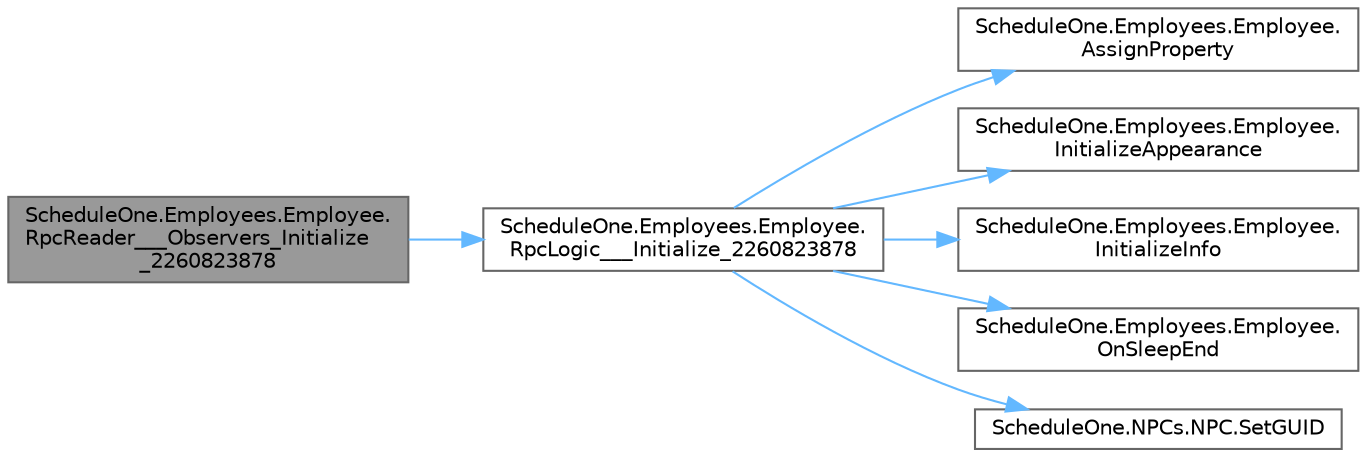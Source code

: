 digraph "ScheduleOne.Employees.Employee.RpcReader___Observers_Initialize_2260823878"
{
 // LATEX_PDF_SIZE
  bgcolor="transparent";
  edge [fontname=Helvetica,fontsize=10,labelfontname=Helvetica,labelfontsize=10];
  node [fontname=Helvetica,fontsize=10,shape=box,height=0.2,width=0.4];
  rankdir="LR";
  Node1 [id="Node000001",label="ScheduleOne.Employees.Employee.\lRpcReader___Observers_Initialize\l_2260823878",height=0.2,width=0.4,color="gray40", fillcolor="grey60", style="filled", fontcolor="black",tooltip=" "];
  Node1 -> Node2 [id="edge1_Node000001_Node000002",color="steelblue1",style="solid",tooltip=" "];
  Node2 [id="Node000002",label="ScheduleOne.Employees.Employee.\lRpcLogic___Initialize_2260823878",height=0.2,width=0.4,color="grey40", fillcolor="white", style="filled",URL="$class_schedule_one_1_1_employees_1_1_employee.html#a07baa7d92316c0766640f18af7c68a3f",tooltip=" "];
  Node2 -> Node3 [id="edge2_Node000002_Node000003",color="steelblue1",style="solid",tooltip=" "];
  Node3 [id="Node000003",label="ScheduleOne.Employees.Employee.\lAssignProperty",height=0.2,width=0.4,color="grey40", fillcolor="white", style="filled",URL="$class_schedule_one_1_1_employees_1_1_employee.html#a00b767c1c5aaf3a126e57ab092390c5e",tooltip=" "];
  Node2 -> Node4 [id="edge3_Node000002_Node000004",color="steelblue1",style="solid",tooltip=" "];
  Node4 [id="Node000004",label="ScheduleOne.Employees.Employee.\lInitializeAppearance",height=0.2,width=0.4,color="grey40", fillcolor="white", style="filled",URL="$class_schedule_one_1_1_employees_1_1_employee.html#ab029e902168bd4143124169725ad9365",tooltip=" "];
  Node2 -> Node5 [id="edge4_Node000002_Node000005",color="steelblue1",style="solid",tooltip=" "];
  Node5 [id="Node000005",label="ScheduleOne.Employees.Employee.\lInitializeInfo",height=0.2,width=0.4,color="grey40", fillcolor="white", style="filled",URL="$class_schedule_one_1_1_employees_1_1_employee.html#af69670e0afd0321f1ff7aa1cfefa492a",tooltip=" "];
  Node2 -> Node6 [id="edge5_Node000002_Node000006",color="steelblue1",style="solid",tooltip=" "];
  Node6 [id="Node000006",label="ScheduleOne.Employees.Employee.\lOnSleepEnd",height=0.2,width=0.4,color="grey40", fillcolor="white", style="filled",URL="$class_schedule_one_1_1_employees_1_1_employee.html#a216a965e626ad00e207bf4197146026f",tooltip=" "];
  Node2 -> Node7 [id="edge6_Node000002_Node000007",color="steelblue1",style="solid",tooltip=" "];
  Node7 [id="Node000007",label="ScheduleOne.NPCs.NPC.SetGUID",height=0.2,width=0.4,color="grey40", fillcolor="white", style="filled",URL="$class_schedule_one_1_1_n_p_cs_1_1_n_p_c.html#a834196ccafce10d14daa934ad76a0a57",tooltip=" "];
}
